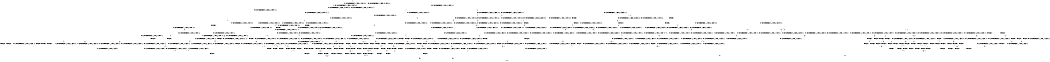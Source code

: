 digraph BCG {
size = "7, 10.5";
center = TRUE;
node [shape = circle];
0 [peripheries = 2];
0 -> 1 [label = "EX !0 !ATOMIC_EXCH_BRANCH (1, +0, FALSE, +0, 3, TRUE) !:0:1:2:"];
0 -> 2 [label = "EX !1 !ATOMIC_EXCH_BRANCH (1, +0, TRUE, +0, 1, TRUE) !:0:1:2:"];
0 -> 3 [label = "EX !2 !ATOMIC_EXCH_BRANCH (1, +1, TRUE, +0, 2, TRUE) !:0:1:2:"];
0 -> 4 [label = "EX !0 !ATOMIC_EXCH_BRANCH (1, +0, FALSE, +0, 3, TRUE) !:0:1:2:"];
1 -> 5 [label = "EX !2 !ATOMIC_EXCH_BRANCH (1, +1, TRUE, +0, 2, TRUE) !:0:1:2:"];
2 -> 6 [label = "EX !0 !ATOMIC_EXCH_BRANCH (1, +0, FALSE, +0, 3, TRUE) !:0:1:2:"];
2 -> 7 [label = "EX !2 !ATOMIC_EXCH_BRANCH (1, +1, TRUE, +0, 2, TRUE) !:0:1:2:"];
2 -> 8 [label = "EX !0 !ATOMIC_EXCH_BRANCH (1, +0, FALSE, +0, 3, TRUE) !:0:1:2:"];
2 -> 2 [label = "EX !1 !ATOMIC_EXCH_BRANCH (1, +0, TRUE, +0, 1, TRUE) !:0:1:2:"];
3 -> 9 [label = "EX !0 !ATOMIC_EXCH_BRANCH (1, +0, FALSE, +0, 3, FALSE) !:0:1:2:"];
3 -> 10 [label = "TERMINATE !2"];
3 -> 11 [label = "EX !1 !ATOMIC_EXCH_BRANCH (1, +0, TRUE, +0, 1, FALSE) !:0:1:2:"];
3 -> 12 [label = "EX !0 !ATOMIC_EXCH_BRANCH (1, +0, FALSE, +0, 3, FALSE) !:0:1:2:"];
4 -> 5 [label = "EX !2 !ATOMIC_EXCH_BRANCH (1, +1, TRUE, +0, 2, TRUE) !:0:1:2:"];
4 -> 13 [label = "TERMINATE !0"];
4 -> 14 [label = "EX !1 !ATOMIC_EXCH_BRANCH (1, +0, TRUE, +0, 1, TRUE) !:0:1:2:"];
4 -> 15 [label = "EX !2 !ATOMIC_EXCH_BRANCH (1, +1, TRUE, +0, 2, TRUE) !:0:1:2:"];
5 -> 16 [label = "EX !1 !ATOMIC_EXCH_BRANCH (1, +0, TRUE, +0, 1, FALSE) !:0:1:2:"];
6 -> 17 [label = "EX !1 !ATOMIC_EXCH_BRANCH (1, +0, TRUE, +0, 1, TRUE) !:0:1:2:"];
7 -> 18 [label = "EX !1 !ATOMIC_EXCH_BRANCH (1, +0, TRUE, +0, 1, FALSE) !:0:1:2:"];
7 -> 19 [label = "TERMINATE !2"];
7 -> 20 [label = "EX !0 !ATOMIC_EXCH_BRANCH (1, +0, FALSE, +0, 3, FALSE) !:0:1:2:"];
7 -> 11 [label = "EX !1 !ATOMIC_EXCH_BRANCH (1, +0, TRUE, +0, 1, FALSE) !:0:1:2:"];
8 -> 17 [label = "EX !1 !ATOMIC_EXCH_BRANCH (1, +0, TRUE, +0, 1, TRUE) !:0:1:2:"];
8 -> 21 [label = "TERMINATE !0"];
8 -> 22 [label = "EX !2 !ATOMIC_EXCH_BRANCH (1, +1, TRUE, +0, 2, TRUE) !:0:1:2:"];
8 -> 14 [label = "EX !1 !ATOMIC_EXCH_BRANCH (1, +0, TRUE, +0, 1, TRUE) !:0:1:2:"];
9 -> 23 [label = "EX !0 !ATOMIC_EXCH_BRANCH (1, +1, TRUE, +1, 1, TRUE) !:0:1:2:"];
10 -> 24 [label = "EX !0 !ATOMIC_EXCH_BRANCH (1, +0, FALSE, +0, 3, FALSE) !:0:1:"];
10 -> 25 [label = "EX !1 !ATOMIC_EXCH_BRANCH (1, +0, TRUE, +0, 1, FALSE) !:0:1:"];
10 -> 26 [label = "EX !0 !ATOMIC_EXCH_BRANCH (1, +0, FALSE, +0, 3, FALSE) !:0:1:"];
11 -> 27 [label = "EX !0 !ATOMIC_EXCH_BRANCH (1, +0, FALSE, +0, 3, TRUE) !:0:1:2:"];
11 -> 28 [label = "TERMINATE !1"];
11 -> 29 [label = "TERMINATE !2"];
11 -> 30 [label = "EX !0 !ATOMIC_EXCH_BRANCH (1, +0, FALSE, +0, 3, TRUE) !:0:1:2:"];
12 -> 23 [label = "EX !0 !ATOMIC_EXCH_BRANCH (1, +1, TRUE, +1, 1, TRUE) !:0:1:2:"];
12 -> 31 [label = "TERMINATE !2"];
12 -> 32 [label = "EX !1 !ATOMIC_EXCH_BRANCH (1, +0, TRUE, +0, 1, FALSE) !:0:1:2:"];
12 -> 33 [label = "EX !0 !ATOMIC_EXCH_BRANCH (1, +1, TRUE, +1, 1, TRUE) !:0:1:2:"];
13 -> 34 [label = "EX !2 !ATOMIC_EXCH_BRANCH (1, +1, TRUE, +0, 2, TRUE) !:1:2:"];
13 -> 35 [label = "EX !1 !ATOMIC_EXCH_BRANCH (1, +0, TRUE, +0, 1, TRUE) !:1:2:"];
13 -> 36 [label = "EX !2 !ATOMIC_EXCH_BRANCH (1, +1, TRUE, +0, 2, TRUE) !:1:2:"];
14 -> 37 [label = "EX !2 !ATOMIC_EXCH_BRANCH (1, +1, TRUE, +0, 2, TRUE) !:0:1:2:"];
14 -> 21 [label = "TERMINATE !0"];
14 -> 22 [label = "EX !2 !ATOMIC_EXCH_BRANCH (1, +1, TRUE, +0, 2, TRUE) !:0:1:2:"];
14 -> 14 [label = "EX !1 !ATOMIC_EXCH_BRANCH (1, +0, TRUE, +0, 1, TRUE) !:0:1:2:"];
15 -> 16 [label = "EX !1 !ATOMIC_EXCH_BRANCH (1, +0, TRUE, +0, 1, FALSE) !:0:1:2:"];
15 -> 38 [label = "TERMINATE !2"];
15 -> 39 [label = "TERMINATE !0"];
15 -> 40 [label = "EX !1 !ATOMIC_EXCH_BRANCH (1, +0, TRUE, +0, 1, FALSE) !:0:1:2:"];
16 -> 41 [label = "TERMINATE !0"];
17 -> 37 [label = "EX !2 !ATOMIC_EXCH_BRANCH (1, +1, TRUE, +0, 2, TRUE) !:0:1:2:"];
18 -> 27 [label = "EX !0 !ATOMIC_EXCH_BRANCH (1, +0, FALSE, +0, 3, TRUE) !:0:1:2:"];
19 -> 42 [label = "EX !1 !ATOMIC_EXCH_BRANCH (1, +0, TRUE, +0, 1, FALSE) !:0:1:"];
19 -> 43 [label = "EX !0 !ATOMIC_EXCH_BRANCH (1, +0, FALSE, +0, 3, FALSE) !:0:1:"];
19 -> 25 [label = "EX !1 !ATOMIC_EXCH_BRANCH (1, +0, TRUE, +0, 1, FALSE) !:0:1:"];
20 -> 44 [label = "EX !0 !ATOMIC_EXCH_BRANCH (1, +1, TRUE, +1, 1, TRUE) !:0:1:2:"];
20 -> 45 [label = "TERMINATE !2"];
20 -> 32 [label = "EX !1 !ATOMIC_EXCH_BRANCH (1, +0, TRUE, +0, 1, FALSE) !:0:1:2:"];
20 -> 46 [label = "EX !0 !ATOMIC_EXCH_BRANCH (1, +1, TRUE, +1, 1, TRUE) !:0:1:2:"];
21 -> 47 [label = "EX !1 !ATOMIC_EXCH_BRANCH (1, +0, TRUE, +0, 1, TRUE) !:1:2:"];
21 -> 48 [label = "EX !2 !ATOMIC_EXCH_BRANCH (1, +1, TRUE, +0, 2, TRUE) !:1:2:"];
21 -> 35 [label = "EX !1 !ATOMIC_EXCH_BRANCH (1, +0, TRUE, +0, 1, TRUE) !:1:2:"];
22 -> 16 [label = "EX !1 !ATOMIC_EXCH_BRANCH (1, +0, TRUE, +0, 1, FALSE) !:0:1:2:"];
22 -> 49 [label = "TERMINATE !2"];
22 -> 50 [label = "TERMINATE !0"];
22 -> 40 [label = "EX !1 !ATOMIC_EXCH_BRANCH (1, +0, TRUE, +0, 1, FALSE) !:0:1:2:"];
23 -> 51 [label = "EX !1 !ATOMIC_EXCH_BRANCH (1, +0, TRUE, +0, 1, FALSE) !:0:1:2:"];
24 -> 52 [label = "EX !0 !ATOMIC_EXCH_BRANCH (1, +1, TRUE, +1, 1, TRUE) !:0:1:"];
25 -> 53 [label = "EX !0 !ATOMIC_EXCH_BRANCH (1, +0, FALSE, +0, 3, TRUE) !:0:1:"];
25 -> 54 [label = "TERMINATE !1"];
25 -> 55 [label = "EX !0 !ATOMIC_EXCH_BRANCH (1, +0, FALSE, +0, 3, TRUE) !:0:1:"];
26 -> 52 [label = "EX !0 !ATOMIC_EXCH_BRANCH (1, +1, TRUE, +1, 1, TRUE) !:0:1:"];
26 -> 56 [label = "EX !1 !ATOMIC_EXCH_BRANCH (1, +0, TRUE, +0, 1, FALSE) !:0:1:"];
26 -> 57 [label = "EX !0 !ATOMIC_EXCH_BRANCH (1, +1, TRUE, +1, 1, TRUE) !:0:1:"];
27 -> 41 [label = "TERMINATE !0"];
28 -> 58 [label = "EX !0 !ATOMIC_EXCH_BRANCH (1, +0, FALSE, +0, 3, TRUE) !:0:2:"];
28 -> 54 [label = "TERMINATE !2"];
28 -> 59 [label = "EX !0 !ATOMIC_EXCH_BRANCH (1, +0, FALSE, +0, 3, TRUE) !:0:2:"];
29 -> 53 [label = "EX !0 !ATOMIC_EXCH_BRANCH (1, +0, FALSE, +0, 3, TRUE) !:0:1:"];
29 -> 54 [label = "TERMINATE !1"];
29 -> 55 [label = "EX !0 !ATOMIC_EXCH_BRANCH (1, +0, FALSE, +0, 3, TRUE) !:0:1:"];
30 -> 41 [label = "TERMINATE !0"];
30 -> 60 [label = "TERMINATE !1"];
30 -> 61 [label = "TERMINATE !2"];
30 -> 62 [label = "TERMINATE !0"];
31 -> 52 [label = "EX !0 !ATOMIC_EXCH_BRANCH (1, +1, TRUE, +1, 1, TRUE) !:0:1:"];
31 -> 56 [label = "EX !1 !ATOMIC_EXCH_BRANCH (1, +0, TRUE, +0, 1, FALSE) !:0:1:"];
31 -> 57 [label = "EX !0 !ATOMIC_EXCH_BRANCH (1, +1, TRUE, +1, 1, TRUE) !:0:1:"];
32 -> 63 [label = "EX !0 !ATOMIC_EXCH_BRANCH (1, +1, TRUE, +1, 1, FALSE) !:0:1:2:"];
32 -> 64 [label = "TERMINATE !1"];
32 -> 65 [label = "TERMINATE !2"];
32 -> 66 [label = "EX !0 !ATOMIC_EXCH_BRANCH (1, +1, TRUE, +1, 1, FALSE) !:0:1:2:"];
33 -> 51 [label = "EX !1 !ATOMIC_EXCH_BRANCH (1, +0, TRUE, +0, 1, FALSE) !:0:1:2:"];
33 -> 67 [label = "TERMINATE !2"];
33 -> 68 [label = "EX !1 !ATOMIC_EXCH_BRANCH (1, +0, TRUE, +0, 1, FALSE) !:0:1:2:"];
33 -> 12 [label = "EX !0 !ATOMIC_EXCH_BRANCH (1, +0, FALSE, +0, 3, FALSE) !:0:1:2:"];
34 -> 69 [label = "EX !1 !ATOMIC_EXCH_BRANCH (1, +0, TRUE, +0, 1, FALSE) !:1:2:"];
35 -> 70 [label = "EX !2 !ATOMIC_EXCH_BRANCH (1, +1, TRUE, +0, 2, TRUE) !:1:2:"];
35 -> 48 [label = "EX !2 !ATOMIC_EXCH_BRANCH (1, +1, TRUE, +0, 2, TRUE) !:1:2:"];
35 -> 35 [label = "EX !1 !ATOMIC_EXCH_BRANCH (1, +0, TRUE, +0, 1, TRUE) !:1:2:"];
36 -> 69 [label = "EX !1 !ATOMIC_EXCH_BRANCH (1, +0, TRUE, +0, 1, FALSE) !:1:2:"];
36 -> 71 [label = "TERMINATE !2"];
36 -> 72 [label = "EX !1 !ATOMIC_EXCH_BRANCH (1, +0, TRUE, +0, 1, FALSE) !:1:2:"];
37 -> 16 [label = "EX !1 !ATOMIC_EXCH_BRANCH (1, +0, TRUE, +0, 1, FALSE) !:0:1:2:"];
38 -> 73 [label = "EX !1 !ATOMIC_EXCH_BRANCH (1, +0, TRUE, +0, 1, FALSE) !:0:1:"];
38 -> 71 [label = "TERMINATE !0"];
38 -> 74 [label = "EX !1 !ATOMIC_EXCH_BRANCH (1, +0, TRUE, +0, 1, FALSE) !:0:1:"];
39 -> 69 [label = "EX !1 !ATOMIC_EXCH_BRANCH (1, +0, TRUE, +0, 1, FALSE) !:1:2:"];
39 -> 71 [label = "TERMINATE !2"];
39 -> 72 [label = "EX !1 !ATOMIC_EXCH_BRANCH (1, +0, TRUE, +0, 1, FALSE) !:1:2:"];
40 -> 41 [label = "TERMINATE !0"];
40 -> 60 [label = "TERMINATE !1"];
40 -> 61 [label = "TERMINATE !2"];
40 -> 62 [label = "TERMINATE !0"];
41 -> 75 [label = "TERMINATE !2"];
42 -> 53 [label = "EX !0 !ATOMIC_EXCH_BRANCH (1, +0, FALSE, +0, 3, TRUE) !:0:1:"];
43 -> 76 [label = "EX !0 !ATOMIC_EXCH_BRANCH (1, +1, TRUE, +1, 1, TRUE) !:0:1:"];
43 -> 56 [label = "EX !1 !ATOMIC_EXCH_BRANCH (1, +0, TRUE, +0, 1, FALSE) !:0:1:"];
43 -> 77 [label = "EX !0 !ATOMIC_EXCH_BRANCH (1, +1, TRUE, +1, 1, TRUE) !:0:1:"];
44 -> 51 [label = "EX !1 !ATOMIC_EXCH_BRANCH (1, +0, TRUE, +0, 1, FALSE) !:0:1:2:"];
45 -> 76 [label = "EX !0 !ATOMIC_EXCH_BRANCH (1, +1, TRUE, +1, 1, TRUE) !:0:1:"];
45 -> 56 [label = "EX !1 !ATOMIC_EXCH_BRANCH (1, +0, TRUE, +0, 1, FALSE) !:0:1:"];
45 -> 77 [label = "EX !0 !ATOMIC_EXCH_BRANCH (1, +1, TRUE, +1, 1, TRUE) !:0:1:"];
46 -> 51 [label = "EX !1 !ATOMIC_EXCH_BRANCH (1, +0, TRUE, +0, 1, FALSE) !:0:1:2:"];
46 -> 78 [label = "TERMINATE !2"];
46 -> 68 [label = "EX !1 !ATOMIC_EXCH_BRANCH (1, +0, TRUE, +0, 1, FALSE) !:0:1:2:"];
46 -> 20 [label = "EX !0 !ATOMIC_EXCH_BRANCH (1, +0, FALSE, +0, 3, FALSE) !:0:1:2:"];
47 -> 70 [label = "EX !2 !ATOMIC_EXCH_BRANCH (1, +1, TRUE, +0, 2, TRUE) !:1:2:"];
48 -> 69 [label = "EX !1 !ATOMIC_EXCH_BRANCH (1, +0, TRUE, +0, 1, FALSE) !:1:2:"];
48 -> 79 [label = "TERMINATE !2"];
48 -> 72 [label = "EX !1 !ATOMIC_EXCH_BRANCH (1, +0, TRUE, +0, 1, FALSE) !:1:2:"];
49 -> 73 [label = "EX !1 !ATOMIC_EXCH_BRANCH (1, +0, TRUE, +0, 1, FALSE) !:0:1:"];
49 -> 79 [label = "TERMINATE !0"];
49 -> 74 [label = "EX !1 !ATOMIC_EXCH_BRANCH (1, +0, TRUE, +0, 1, FALSE) !:0:1:"];
50 -> 69 [label = "EX !1 !ATOMIC_EXCH_BRANCH (1, +0, TRUE, +0, 1, FALSE) !:1:2:"];
50 -> 79 [label = "TERMINATE !2"];
50 -> 72 [label = "EX !1 !ATOMIC_EXCH_BRANCH (1, +0, TRUE, +0, 1, FALSE) !:1:2:"];
51 -> 27 [label = "EX !0 !ATOMIC_EXCH_BRANCH (1, +0, FALSE, +0, 3, TRUE) !:0:1:2:"];
52 -> 80 [label = "EX !1 !ATOMIC_EXCH_BRANCH (1, +0, TRUE, +0, 1, FALSE) !:0:1:"];
53 -> 75 [label = "TERMINATE !0"];
54 -> 81 [label = "EX !0 !ATOMIC_EXCH_BRANCH (1, +0, FALSE, +0, 3, TRUE) !:0:"];
54 -> 82 [label = "EX !0 !ATOMIC_EXCH_BRANCH (1, +0, FALSE, +0, 3, TRUE) !:0:"];
55 -> 75 [label = "TERMINATE !0"];
55 -> 83 [label = "TERMINATE !1"];
55 -> 84 [label = "TERMINATE !0"];
56 -> 85 [label = "EX !0 !ATOMIC_EXCH_BRANCH (1, +1, TRUE, +1, 1, FALSE) !:0:1:"];
56 -> 86 [label = "TERMINATE !1"];
56 -> 87 [label = "EX !0 !ATOMIC_EXCH_BRANCH (1, +1, TRUE, +1, 1, FALSE) !:0:1:"];
57 -> 80 [label = "EX !1 !ATOMIC_EXCH_BRANCH (1, +0, TRUE, +0, 1, FALSE) !:0:1:"];
57 -> 88 [label = "EX !1 !ATOMIC_EXCH_BRANCH (1, +0, TRUE, +0, 1, FALSE) !:0:1:"];
57 -> 26 [label = "EX !0 !ATOMIC_EXCH_BRANCH (1, +0, FALSE, +0, 3, FALSE) !:0:1:"];
58 -> 89 [label = "TERMINATE !0"];
59 -> 89 [label = "TERMINATE !0"];
59 -> 83 [label = "TERMINATE !2"];
59 -> 90 [label = "TERMINATE !0"];
60 -> 89 [label = "TERMINATE !0"];
60 -> 83 [label = "TERMINATE !2"];
60 -> 90 [label = "TERMINATE !0"];
61 -> 75 [label = "TERMINATE !0"];
61 -> 83 [label = "TERMINATE !1"];
61 -> 84 [label = "TERMINATE !0"];
62 -> 75 [label = "TERMINATE !2"];
62 -> 90 [label = "TERMINATE !1"];
62 -> 84 [label = "TERMINATE !2"];
63 -> 91 [label = "TERMINATE !0"];
64 -> 92 [label = "EX !0 !ATOMIC_EXCH_BRANCH (1, +1, TRUE, +1, 1, FALSE) !:0:2:"];
64 -> 86 [label = "TERMINATE !2"];
64 -> 93 [label = "EX !0 !ATOMIC_EXCH_BRANCH (1, +1, TRUE, +1, 1, FALSE) !:0:2:"];
65 -> 85 [label = "EX !0 !ATOMIC_EXCH_BRANCH (1, +1, TRUE, +1, 1, FALSE) !:0:1:"];
65 -> 86 [label = "TERMINATE !1"];
65 -> 87 [label = "EX !0 !ATOMIC_EXCH_BRANCH (1, +1, TRUE, +1, 1, FALSE) !:0:1:"];
66 -> 91 [label = "TERMINATE !0"];
66 -> 94 [label = "TERMINATE !1"];
66 -> 95 [label = "TERMINATE !2"];
66 -> 96 [label = "TERMINATE !0"];
67 -> 24 [label = "EX !0 !ATOMIC_EXCH_BRANCH (1, +0, FALSE, +0, 3, FALSE) !:0:1:"];
67 -> 88 [label = "EX !1 !ATOMIC_EXCH_BRANCH (1, +0, TRUE, +0, 1, FALSE) !:0:1:"];
67 -> 26 [label = "EX !0 !ATOMIC_EXCH_BRANCH (1, +0, FALSE, +0, 3, FALSE) !:0:1:"];
68 -> 27 [label = "EX !0 !ATOMIC_EXCH_BRANCH (1, +0, FALSE, +0, 3, TRUE) !:0:1:2:"];
68 -> 97 [label = "TERMINATE !1"];
68 -> 98 [label = "TERMINATE !2"];
68 -> 30 [label = "EX !0 !ATOMIC_EXCH_BRANCH (1, +0, FALSE, +0, 3, TRUE) !:0:1:2:"];
69 -> 75 [label = "TERMINATE !2"];
70 -> 69 [label = "EX !1 !ATOMIC_EXCH_BRANCH (1, +0, TRUE, +0, 1, FALSE) !:1:2:"];
71 -> 99 [label = "EX !1 !ATOMIC_EXCH_BRANCH (1, +0, TRUE, +0, 1, FALSE) !:1:"];
71 -> 100 [label = "EX !1 !ATOMIC_EXCH_BRANCH (1, +0, TRUE, +0, 1, FALSE) !:1:"];
72 -> 75 [label = "TERMINATE !2"];
72 -> 90 [label = "TERMINATE !1"];
72 -> 84 [label = "TERMINATE !2"];
73 -> 75 [label = "TERMINATE !0"];
74 -> 75 [label = "TERMINATE !0"];
74 -> 83 [label = "TERMINATE !1"];
74 -> 84 [label = "TERMINATE !0"];
75 -> 101 [label = "TERMINATE !1"];
76 -> 80 [label = "EX !1 !ATOMIC_EXCH_BRANCH (1, +0, TRUE, +0, 1, FALSE) !:0:1:"];
77 -> 80 [label = "EX !1 !ATOMIC_EXCH_BRANCH (1, +0, TRUE, +0, 1, FALSE) !:0:1:"];
77 -> 88 [label = "EX !1 !ATOMIC_EXCH_BRANCH (1, +0, TRUE, +0, 1, FALSE) !:0:1:"];
77 -> 43 [label = "EX !0 !ATOMIC_EXCH_BRANCH (1, +0, FALSE, +0, 3, FALSE) !:0:1:"];
78 -> 102 [label = "EX !0 !ATOMIC_EXCH_BRANCH (1, +0, FALSE, +0, 3, FALSE) !:0:1:"];
78 -> 88 [label = "EX !1 !ATOMIC_EXCH_BRANCH (1, +0, TRUE, +0, 1, FALSE) !:0:1:"];
78 -> 43 [label = "EX !0 !ATOMIC_EXCH_BRANCH (1, +0, FALSE, +0, 3, FALSE) !:0:1:"];
79 -> 99 [label = "EX !1 !ATOMIC_EXCH_BRANCH (1, +0, TRUE, +0, 1, FALSE) !:1:"];
79 -> 100 [label = "EX !1 !ATOMIC_EXCH_BRANCH (1, +0, TRUE, +0, 1, FALSE) !:1:"];
80 -> 53 [label = "EX !0 !ATOMIC_EXCH_BRANCH (1, +0, FALSE, +0, 3, TRUE) !:0:1:"];
81 -> 101 [label = "TERMINATE !0"];
82 -> 101 [label = "TERMINATE !0"];
82 -> 103 [label = "TERMINATE !0"];
83 -> 101 [label = "TERMINATE !0"];
83 -> 103 [label = "TERMINATE !0"];
84 -> 101 [label = "TERMINATE !1"];
84 -> 103 [label = "TERMINATE !1"];
85 -> 104 [label = "TERMINATE !0"];
86 -> 105 [label = "EX !0 !ATOMIC_EXCH_BRANCH (1, +1, TRUE, +1, 1, FALSE) !:0:"];
86 -> 106 [label = "EX !0 !ATOMIC_EXCH_BRANCH (1, +1, TRUE, +1, 1, FALSE) !:0:"];
87 -> 104 [label = "TERMINATE !0"];
87 -> 107 [label = "TERMINATE !1"];
87 -> 108 [label = "TERMINATE !0"];
88 -> 53 [label = "EX !0 !ATOMIC_EXCH_BRANCH (1, +0, FALSE, +0, 3, TRUE) !:0:1:"];
88 -> 109 [label = "TERMINATE !1"];
88 -> 55 [label = "EX !0 !ATOMIC_EXCH_BRANCH (1, +0, FALSE, +0, 3, TRUE) !:0:1:"];
89 -> 101 [label = "TERMINATE !2"];
90 -> 101 [label = "TERMINATE !2"];
90 -> 103 [label = "TERMINATE !2"];
91 -> 104 [label = "TERMINATE !2"];
92 -> 110 [label = "TERMINATE !0"];
93 -> 110 [label = "TERMINATE !0"];
93 -> 107 [label = "TERMINATE !2"];
93 -> 111 [label = "TERMINATE !0"];
94 -> 110 [label = "TERMINATE !0"];
94 -> 107 [label = "TERMINATE !2"];
94 -> 111 [label = "TERMINATE !0"];
95 -> 104 [label = "TERMINATE !0"];
95 -> 107 [label = "TERMINATE !1"];
95 -> 108 [label = "TERMINATE !0"];
96 -> 104 [label = "TERMINATE !2"];
96 -> 111 [label = "TERMINATE !1"];
96 -> 108 [label = "TERMINATE !2"];
97 -> 58 [label = "EX !0 !ATOMIC_EXCH_BRANCH (1, +0, FALSE, +0, 3, TRUE) !:0:2:"];
97 -> 109 [label = "TERMINATE !2"];
97 -> 59 [label = "EX !0 !ATOMIC_EXCH_BRANCH (1, +0, FALSE, +0, 3, TRUE) !:0:2:"];
98 -> 53 [label = "EX !0 !ATOMIC_EXCH_BRANCH (1, +0, FALSE, +0, 3, TRUE) !:0:1:"];
98 -> 109 [label = "TERMINATE !1"];
98 -> 55 [label = "EX !0 !ATOMIC_EXCH_BRANCH (1, +0, FALSE, +0, 3, TRUE) !:0:1:"];
99 -> 101 [label = "TERMINATE !1"];
100 -> 101 [label = "TERMINATE !1"];
100 -> 103 [label = "TERMINATE !1"];
101 -> 112 [label = "exit"];
102 -> 76 [label = "EX !0 !ATOMIC_EXCH_BRANCH (1, +1, TRUE, +1, 1, TRUE) !:0:1:"];
103 -> 112 [label = "exit"];
104 -> 113 [label = "TERMINATE !1"];
105 -> 113 [label = "TERMINATE !0"];
106 -> 113 [label = "TERMINATE !0"];
106 -> 114 [label = "TERMINATE !0"];
107 -> 113 [label = "TERMINATE !0"];
107 -> 114 [label = "TERMINATE !0"];
108 -> 113 [label = "TERMINATE !1"];
108 -> 114 [label = "TERMINATE !1"];
109 -> 81 [label = "EX !0 !ATOMIC_EXCH_BRANCH (1, +0, FALSE, +0, 3, TRUE) !:0:"];
109 -> 82 [label = "EX !0 !ATOMIC_EXCH_BRANCH (1, +0, FALSE, +0, 3, TRUE) !:0:"];
110 -> 113 [label = "TERMINATE !2"];
111 -> 113 [label = "TERMINATE !2"];
111 -> 114 [label = "TERMINATE !2"];
113 -> 112 [label = "exit"];
114 -> 112 [label = "exit"];
}
